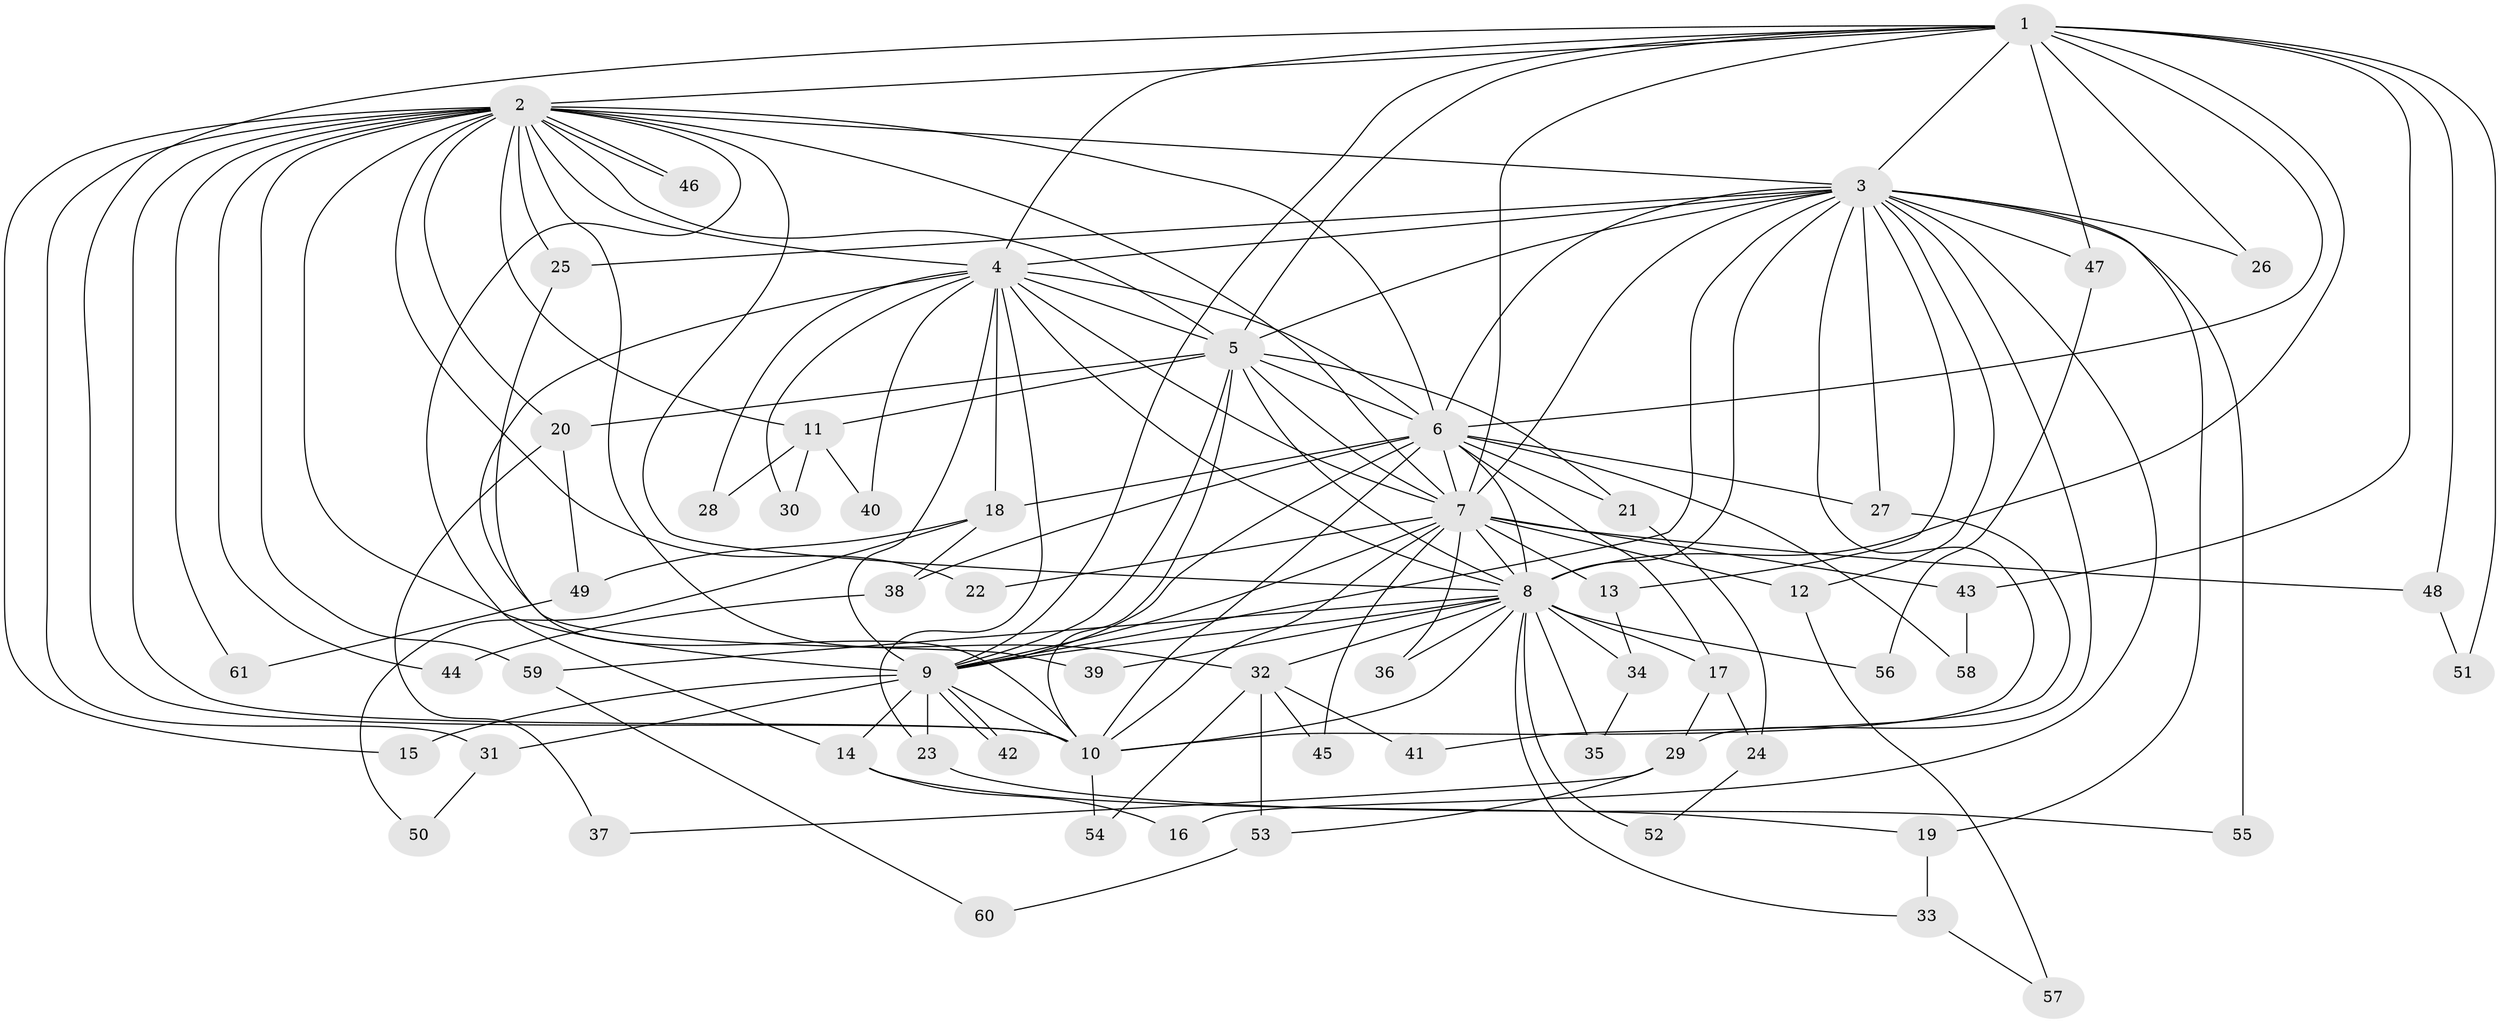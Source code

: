 // coarse degree distribution, {11: 0.05128205128205128, 23: 0.02564102564102564, 22: 0.02564102564102564, 15: 0.05128205128205128, 12: 0.02564102564102564, 8: 0.02564102564102564, 4: 0.10256410256410256, 2: 0.3076923076923077, 3: 0.3333333333333333, 5: 0.02564102564102564, 1: 0.02564102564102564}
// Generated by graph-tools (version 1.1) at 2025/51/02/27/25 19:51:51]
// undirected, 61 vertices, 147 edges
graph export_dot {
graph [start="1"]
  node [color=gray90,style=filled];
  1;
  2;
  3;
  4;
  5;
  6;
  7;
  8;
  9;
  10;
  11;
  12;
  13;
  14;
  15;
  16;
  17;
  18;
  19;
  20;
  21;
  22;
  23;
  24;
  25;
  26;
  27;
  28;
  29;
  30;
  31;
  32;
  33;
  34;
  35;
  36;
  37;
  38;
  39;
  40;
  41;
  42;
  43;
  44;
  45;
  46;
  47;
  48;
  49;
  50;
  51;
  52;
  53;
  54;
  55;
  56;
  57;
  58;
  59;
  60;
  61;
  1 -- 2;
  1 -- 3;
  1 -- 4;
  1 -- 5;
  1 -- 6;
  1 -- 7;
  1 -- 8;
  1 -- 9;
  1 -- 10;
  1 -- 26;
  1 -- 43;
  1 -- 47;
  1 -- 48;
  1 -- 51;
  2 -- 3;
  2 -- 4;
  2 -- 5;
  2 -- 6;
  2 -- 7;
  2 -- 8;
  2 -- 9;
  2 -- 10;
  2 -- 11;
  2 -- 14;
  2 -- 15;
  2 -- 20;
  2 -- 22;
  2 -- 25;
  2 -- 31;
  2 -- 32;
  2 -- 44;
  2 -- 46;
  2 -- 46;
  2 -- 59;
  2 -- 61;
  3 -- 4;
  3 -- 5;
  3 -- 6;
  3 -- 7;
  3 -- 8;
  3 -- 9;
  3 -- 10;
  3 -- 12;
  3 -- 13;
  3 -- 16;
  3 -- 19;
  3 -- 25;
  3 -- 26;
  3 -- 27;
  3 -- 29;
  3 -- 47;
  3 -- 55;
  4 -- 5;
  4 -- 6;
  4 -- 7;
  4 -- 8;
  4 -- 9;
  4 -- 10;
  4 -- 18;
  4 -- 23;
  4 -- 28;
  4 -- 30;
  4 -- 40;
  5 -- 6;
  5 -- 7;
  5 -- 8;
  5 -- 9;
  5 -- 10;
  5 -- 11;
  5 -- 20;
  5 -- 21;
  6 -- 7;
  6 -- 8;
  6 -- 9;
  6 -- 10;
  6 -- 17;
  6 -- 18;
  6 -- 21;
  6 -- 27;
  6 -- 38;
  6 -- 58;
  7 -- 8;
  7 -- 9;
  7 -- 10;
  7 -- 12;
  7 -- 13;
  7 -- 22;
  7 -- 36;
  7 -- 43;
  7 -- 45;
  7 -- 48;
  8 -- 9;
  8 -- 10;
  8 -- 17;
  8 -- 32;
  8 -- 33;
  8 -- 34;
  8 -- 35;
  8 -- 36;
  8 -- 39;
  8 -- 52;
  8 -- 56;
  8 -- 59;
  9 -- 10;
  9 -- 14;
  9 -- 15;
  9 -- 23;
  9 -- 31;
  9 -- 42;
  9 -- 42;
  10 -- 54;
  11 -- 28;
  11 -- 30;
  11 -- 40;
  12 -- 57;
  13 -- 34;
  14 -- 16;
  14 -- 19;
  17 -- 24;
  17 -- 29;
  18 -- 38;
  18 -- 49;
  18 -- 50;
  19 -- 33;
  20 -- 37;
  20 -- 49;
  21 -- 24;
  23 -- 55;
  24 -- 52;
  25 -- 39;
  27 -- 41;
  29 -- 37;
  29 -- 53;
  31 -- 50;
  32 -- 41;
  32 -- 45;
  32 -- 53;
  32 -- 54;
  33 -- 57;
  34 -- 35;
  38 -- 44;
  43 -- 58;
  47 -- 56;
  48 -- 51;
  49 -- 61;
  53 -- 60;
  59 -- 60;
}
